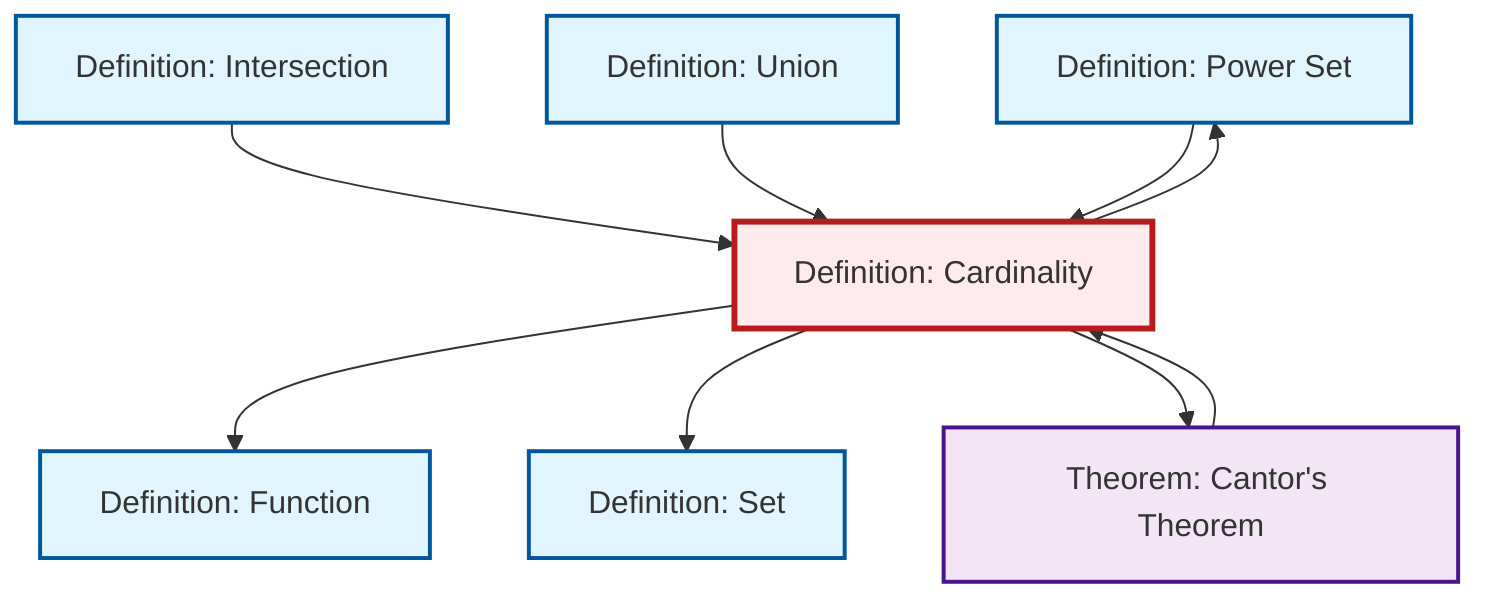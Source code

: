 graph TD
    classDef definition fill:#e1f5fe,stroke:#01579b,stroke-width:2px
    classDef theorem fill:#f3e5f5,stroke:#4a148c,stroke-width:2px
    classDef axiom fill:#fff3e0,stroke:#e65100,stroke-width:2px
    classDef example fill:#e8f5e9,stroke:#1b5e20,stroke-width:2px
    classDef current fill:#ffebee,stroke:#b71c1c,stroke-width:3px
    def-power-set["Definition: Power Set"]:::definition
    def-cardinality["Definition: Cardinality"]:::definition
    def-function["Definition: Function"]:::definition
    def-intersection["Definition: Intersection"]:::definition
    def-union["Definition: Union"]:::definition
    thm-cantor["Theorem: Cantor's Theorem"]:::theorem
    def-set["Definition: Set"]:::definition
    thm-cantor --> def-cardinality
    def-cardinality --> def-function
    def-cardinality --> def-power-set
    def-intersection --> def-cardinality
    def-cardinality --> def-set
    def-union --> def-cardinality
    def-power-set --> def-cardinality
    def-cardinality --> thm-cantor
    class def-cardinality current